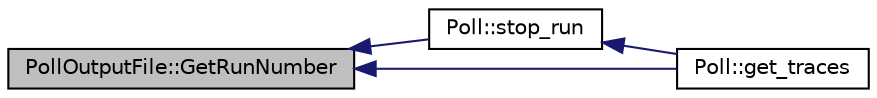 digraph "PollOutputFile::GetRunNumber"
{
  edge [fontname="Helvetica",fontsize="10",labelfontname="Helvetica",labelfontsize="10"];
  node [fontname="Helvetica",fontsize="10",shape=record];
  rankdir="LR";
  Node1 [label="PollOutputFile::GetRunNumber",height=0.2,width=0.4,color="black", fillcolor="grey75", style="filled", fontcolor="black"];
  Node1 -> Node2 [dir="back",color="midnightblue",fontsize="10",style="solid",fontname="Helvetica"];
  Node2 [label="Poll::stop_run",height=0.2,width=0.4,color="black", fillcolor="white", style="filled",URL="$d6/db0/class_poll.html#a8ce334944617087aa36f87141848facc",tooltip="Stop an active data recording run. "];
  Node2 -> Node3 [dir="back",color="midnightblue",fontsize="10",style="solid",fontname="Helvetica"];
  Node3 [label="Poll::get_traces",height=0.2,width=0.4,color="black", fillcolor="white", style="filled",URL="$d6/db0/class_poll.html#a7bc77d04169be53d1a3553e0a55932d6",tooltip="Acquire raw traces from a pixie module. "];
  Node1 -> Node3 [dir="back",color="midnightblue",fontsize="10",style="solid",fontname="Helvetica"];
}
